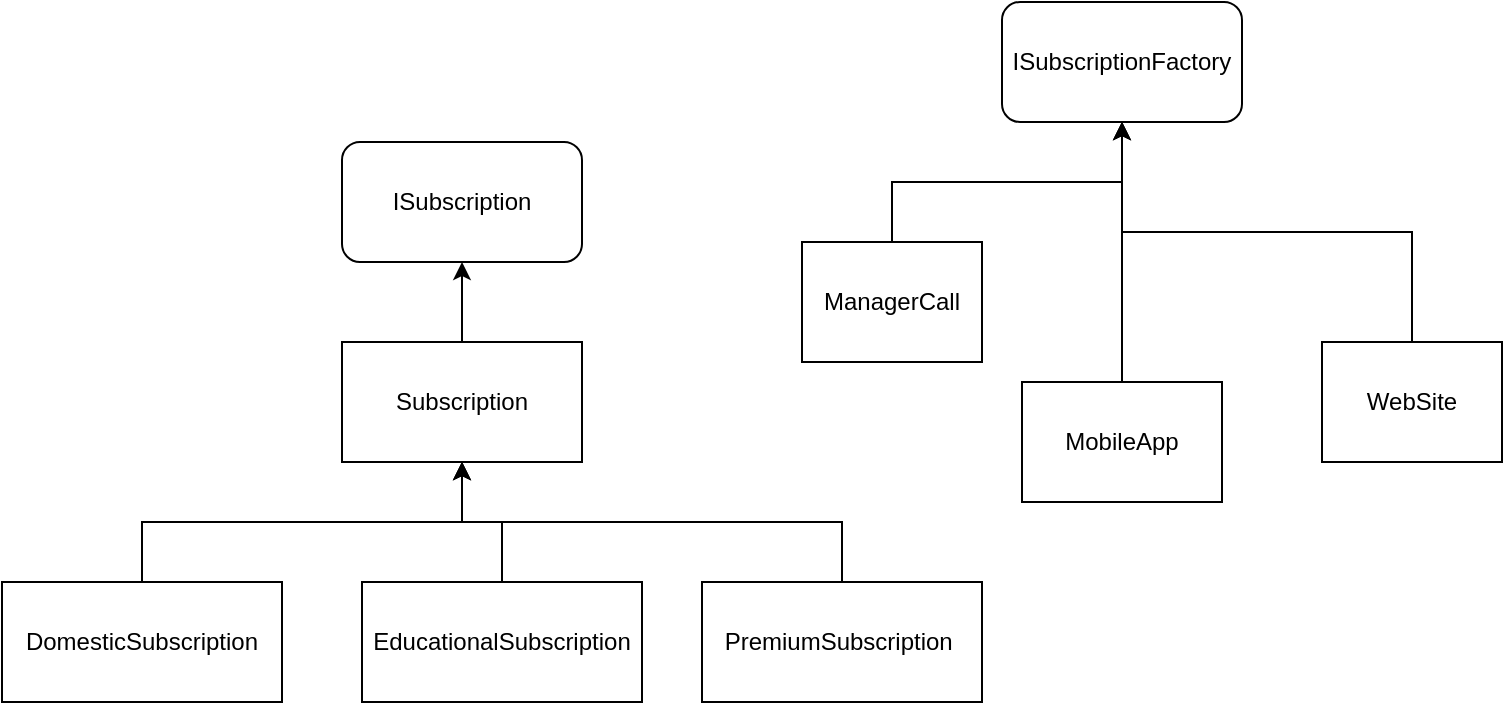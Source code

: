 <mxfile version="24.1.0" type="device">
  <diagram name="Page-1" id="-Wo9XUzqApIoUFacTiTr">
    <mxGraphModel dx="1002" dy="582" grid="1" gridSize="10" guides="1" tooltips="1" connect="1" arrows="1" fold="1" page="1" pageScale="1" pageWidth="850" pageHeight="1100" math="0" shadow="0">
      <root>
        <mxCell id="0" />
        <mxCell id="1" parent="0" />
        <mxCell id="vpyEsSAJ69ZKhxDO1Qti-2" value="ISubscription" style="rounded=1;whiteSpace=wrap;html=1;" parent="1" vertex="1">
          <mxGeometry x="180" y="310" width="120" height="60" as="geometry" />
        </mxCell>
        <mxCell id="vpyEsSAJ69ZKhxDO1Qti-8" style="edgeStyle=orthogonalEdgeStyle;rounded=0;orthogonalLoop=1;jettySize=auto;html=1;exitX=0.5;exitY=0;exitDx=0;exitDy=0;entryX=0.5;entryY=1;entryDx=0;entryDy=0;" parent="1" source="vpyEsSAJ69ZKhxDO1Qti-5" target="vpyEsSAJ69ZKhxDO1Qti-2" edge="1">
          <mxGeometry relative="1" as="geometry" />
        </mxCell>
        <mxCell id="vpyEsSAJ69ZKhxDO1Qti-5" value="Subscription" style="rounded=0;whiteSpace=wrap;html=1;" parent="1" vertex="1">
          <mxGeometry x="180" y="410" width="120" height="60" as="geometry" />
        </mxCell>
        <mxCell id="vpyEsSAJ69ZKhxDO1Qti-12" style="edgeStyle=orthogonalEdgeStyle;rounded=0;orthogonalLoop=1;jettySize=auto;html=1;exitX=0.5;exitY=0;exitDx=0;exitDy=0;entryX=0.5;entryY=1;entryDx=0;entryDy=0;" parent="1" source="vpyEsSAJ69ZKhxDO1Qti-6" target="vpyEsSAJ69ZKhxDO1Qti-5" edge="1">
          <mxGeometry relative="1" as="geometry" />
        </mxCell>
        <mxCell id="vpyEsSAJ69ZKhxDO1Qti-6" value="DomesticSubscription" style="rounded=0;whiteSpace=wrap;html=1;" parent="1" vertex="1">
          <mxGeometry x="10" y="530" width="140" height="60" as="geometry" />
        </mxCell>
        <mxCell id="vpyEsSAJ69ZKhxDO1Qti-11" style="edgeStyle=orthogonalEdgeStyle;rounded=0;orthogonalLoop=1;jettySize=auto;html=1;exitX=0.5;exitY=0;exitDx=0;exitDy=0;" parent="1" source="vpyEsSAJ69ZKhxDO1Qti-7" target="vpyEsSAJ69ZKhxDO1Qti-5" edge="1">
          <mxGeometry relative="1" as="geometry" />
        </mxCell>
        <mxCell id="vpyEsSAJ69ZKhxDO1Qti-7" value="EducationalSubscription" style="rounded=0;whiteSpace=wrap;html=1;" parent="1" vertex="1">
          <mxGeometry x="190" y="530" width="140" height="60" as="geometry" />
        </mxCell>
        <mxCell id="vpyEsSAJ69ZKhxDO1Qti-14" style="edgeStyle=orthogonalEdgeStyle;rounded=0;orthogonalLoop=1;jettySize=auto;html=1;exitX=0.5;exitY=0;exitDx=0;exitDy=0;entryX=0.5;entryY=1;entryDx=0;entryDy=0;" parent="1" source="vpyEsSAJ69ZKhxDO1Qti-13" target="vpyEsSAJ69ZKhxDO1Qti-5" edge="1">
          <mxGeometry relative="1" as="geometry" />
        </mxCell>
        <mxCell id="vpyEsSAJ69ZKhxDO1Qti-13" value="PremiumSubscription&amp;nbsp;" style="rounded=0;whiteSpace=wrap;html=1;" parent="1" vertex="1">
          <mxGeometry x="360" y="530" width="140" height="60" as="geometry" />
        </mxCell>
        <mxCell id="PSKCn3n58_cTnP36_Ptt-1" value="ISubscriptionFactory" style="rounded=1;whiteSpace=wrap;html=1;" parent="1" vertex="1">
          <mxGeometry x="510" y="240" width="120" height="60" as="geometry" />
        </mxCell>
        <mxCell id="PSKCn3n58_cTnP36_Ptt-12" style="edgeStyle=orthogonalEdgeStyle;rounded=0;orthogonalLoop=1;jettySize=auto;html=1;exitX=0.5;exitY=0;exitDx=0;exitDy=0;entryX=0.5;entryY=1;entryDx=0;entryDy=0;" parent="1" source="PSKCn3n58_cTnP36_Ptt-5" target="PSKCn3n58_cTnP36_Ptt-1" edge="1">
          <mxGeometry relative="1" as="geometry">
            <mxPoint x="590" y="310" as="targetPoint" />
          </mxGeometry>
        </mxCell>
        <mxCell id="PSKCn3n58_cTnP36_Ptt-5" value="ManagerCall" style="rounded=0;whiteSpace=wrap;html=1;" parent="1" vertex="1">
          <mxGeometry x="410" y="360" width="90" height="60" as="geometry" />
        </mxCell>
        <mxCell id="PSKCn3n58_cTnP36_Ptt-11" style="edgeStyle=orthogonalEdgeStyle;rounded=0;orthogonalLoop=1;jettySize=auto;html=1;entryX=0.5;entryY=1;entryDx=0;entryDy=0;" parent="1" source="PSKCn3n58_cTnP36_Ptt-7" target="PSKCn3n58_cTnP36_Ptt-1" edge="1">
          <mxGeometry relative="1" as="geometry" />
        </mxCell>
        <mxCell id="PSKCn3n58_cTnP36_Ptt-7" value="MobileApp" style="rounded=0;whiteSpace=wrap;html=1;" parent="1" vertex="1">
          <mxGeometry x="520" y="430" width="100" height="60" as="geometry" />
        </mxCell>
        <mxCell id="PSKCn3n58_cTnP36_Ptt-13" style="edgeStyle=orthogonalEdgeStyle;rounded=0;orthogonalLoop=1;jettySize=auto;html=1;exitX=0.5;exitY=0;exitDx=0;exitDy=0;entryX=0.5;entryY=1;entryDx=0;entryDy=0;" parent="1" source="PSKCn3n58_cTnP36_Ptt-10" target="PSKCn3n58_cTnP36_Ptt-1" edge="1">
          <mxGeometry relative="1" as="geometry" />
        </mxCell>
        <mxCell id="PSKCn3n58_cTnP36_Ptt-10" value="WebSi&lt;span style=&quot;background-color: initial;&quot;&gt;te&lt;/span&gt;" style="rounded=0;whiteSpace=wrap;html=1;" parent="1" vertex="1">
          <mxGeometry x="670" y="410" width="90" height="60" as="geometry" />
        </mxCell>
      </root>
    </mxGraphModel>
  </diagram>
</mxfile>
